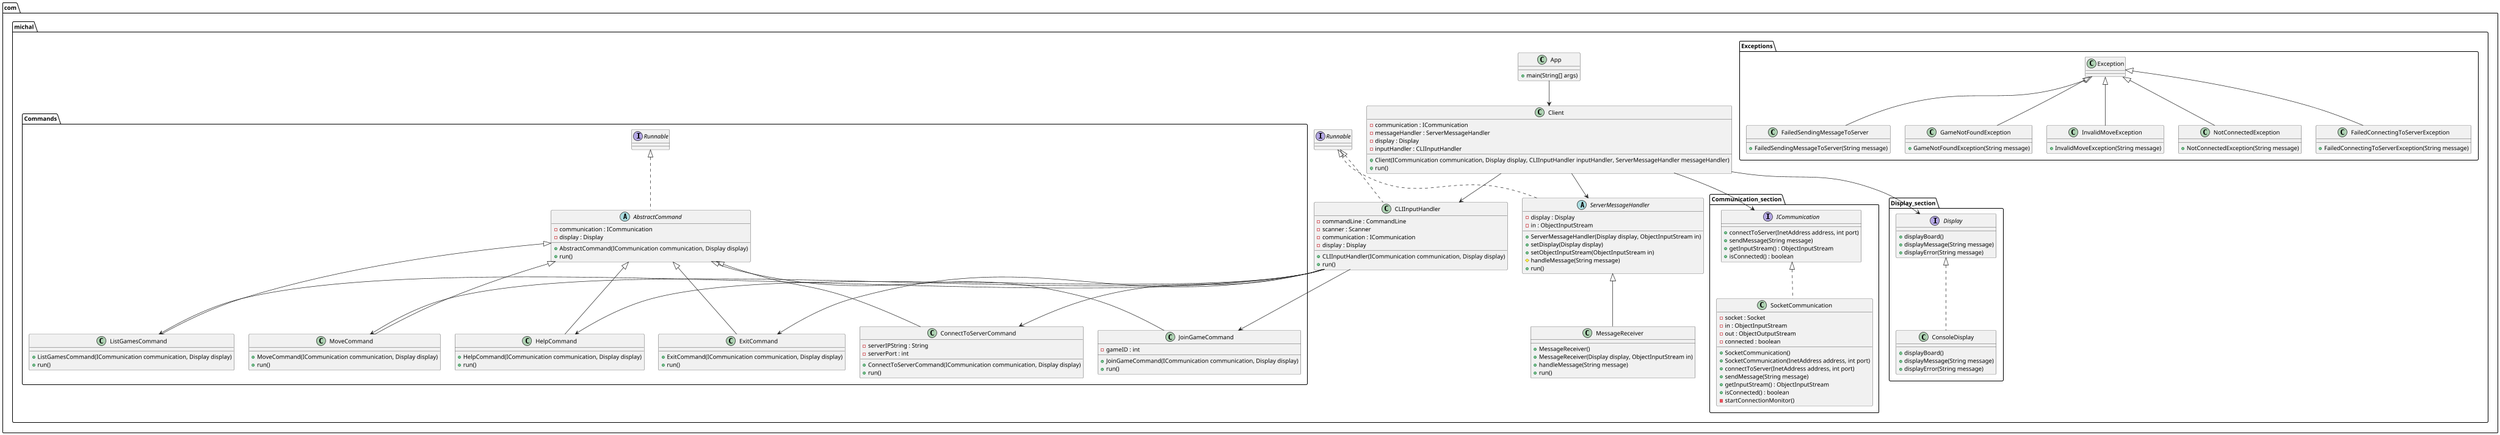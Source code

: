 @startuml

scale max 4096x4096

' interface Runnable

' class Exception

package "com.michal" {
    class App {
        + main(String[] args)
    }

    class Client {
        - communication : ICommunication
        - messageHandler : ServerMessageHandler
        - display : Display
        - inputHandler : CLIInputHandler
        + Client(ICommunication communication, Display display, CLIInputHandler inputHandler, ServerMessageHandler messageHandler)
        + run()
    }


    package "Display_section"{
    interface Display {
        + displayBoard()
        + displayMessage(String message)
        + displayError(String message)
    }

    class ConsoleDisplay implements Display {
        + displayBoard()
        + displayMessage(String message)
        + displayError(String message)
    }
    }

    package "Communication_section"{
    interface ICommunication {
        + connectToServer(InetAddress address, int port)
        + sendMessage(String message)
        + getInputStream() : ObjectInputStream
        + isConnected() : boolean
    }

    class SocketCommunication implements ICommunication {
        - socket : Socket
        - in : ObjectInputStream
        - out : ObjectOutputStream
        - connected : boolean
        + SocketCommunication()
        + SocketCommunication(InetAddress address, int port)
        + connectToServer(InetAddress address, int port)
        + sendMessage(String message)
        + getInputStream() : ObjectInputStream
        + isConnected() : boolean
        - startConnectionMonitor()
    }
    }

    abstract class ServerMessageHandler implements Runnable {
        - display : Display
        - in : ObjectInputStream
        + ServerMessageHandler(Display display, ObjectInputStream in)
        + setDisplay(Display display)
        + setObjectInputStream(ObjectInputStream in)
        # handleMessage(String message)
        + run()
    }

    class MessageReceiver extends ServerMessageHandler {
        + MessageReceiver()
        + MessageReceiver(Display display, ObjectInputStream in)
        + handleMessage(String message)
        + run()
    }

    class CLIInputHandler implements Runnable {
        - commandLine : CommandLine
        - scanner : Scanner
        - communication : ICommunication
        - display : Display
        + CLIInputHandler(ICommunication communication, Display display)
        + run()
    }
}

package "com.michal.Commands" {
    abstract class AbstractCommand implements Runnable {
        - communication : ICommunication
        - display : Display
        + AbstractCommand(ICommunication communication, Display display)
        + run()
    }

    class ConnectToServerCommand extends AbstractCommand {
        - serverIPString : String
        - serverPort : int
        + ConnectToServerCommand(ICommunication communication, Display display)
        + run()
    }

    class JoinGameCommand extends AbstractCommand {
        - gameID : int
        + JoinGameCommand(ICommunication communication, Display display)
        + run()
    }

    class ListGamesCommand extends AbstractCommand {
        + ListGamesCommand(ICommunication communication, Display display)
        + run()
    }

    class MoveCommand extends AbstractCommand {
        + MoveCommand(ICommunication communication, Display display)
        + run()
    }

    class HelpCommand extends AbstractCommand {
        + HelpCommand(ICommunication communication, Display display)
        + run()
    }

    class ExitCommand extends AbstractCommand {
        + ExitCommand(ICommunication communication, Display display)
        + run()
    }
}

package "com.michal.Exceptions" {
    class FailedConnectingToServerException extends Exception {
        + FailedConnectingToServerException(String message)
    }

    class FailedSendingMessageToServer extends Exception {
        + FailedSendingMessageToServer(String message)
    }

    class GameNotFoundException extends Exception {
        + GameNotFoundException(String message)
    }

    class InvalidMoveException extends Exception {
        + InvalidMoveException(String message)
    }

    class NotConnectedException extends Exception {
        + NotConnectedException(String message)
    }
}

' ICommunication <|.. SocketCommunication
' Display <|.. ConsoleDisplay
' ServerMessageHandler <|-- MessageReceiver
' Runnable <|.. CLIInputHandler
' Runnable <|.. AbstractCommand
' AbstractCommand <|-- ConnectToServerCommand
' AbstractCommand <|-- JoinGameCommand
' AbstractCommand <|-- ListGamesCommand
' AbstractCommand <|-- MoveCommand
' AbstractCommand <|-- HelpCommand
' AbstractCommand <|-- ExitCommand

Client --> ICommunication
Client --> ServerMessageHandler
Client --> Display
Client --> CLIInputHandler

CLIInputHandler --> ConnectToServerCommand
CLIInputHandler --> JoinGameCommand
CLIInputHandler --> ListGamesCommand
CLIInputHandler --> MoveCommand
CLIInputHandler --> HelpCommand
CLIInputHandler --> ExitCommand

App --> Client

@enduml